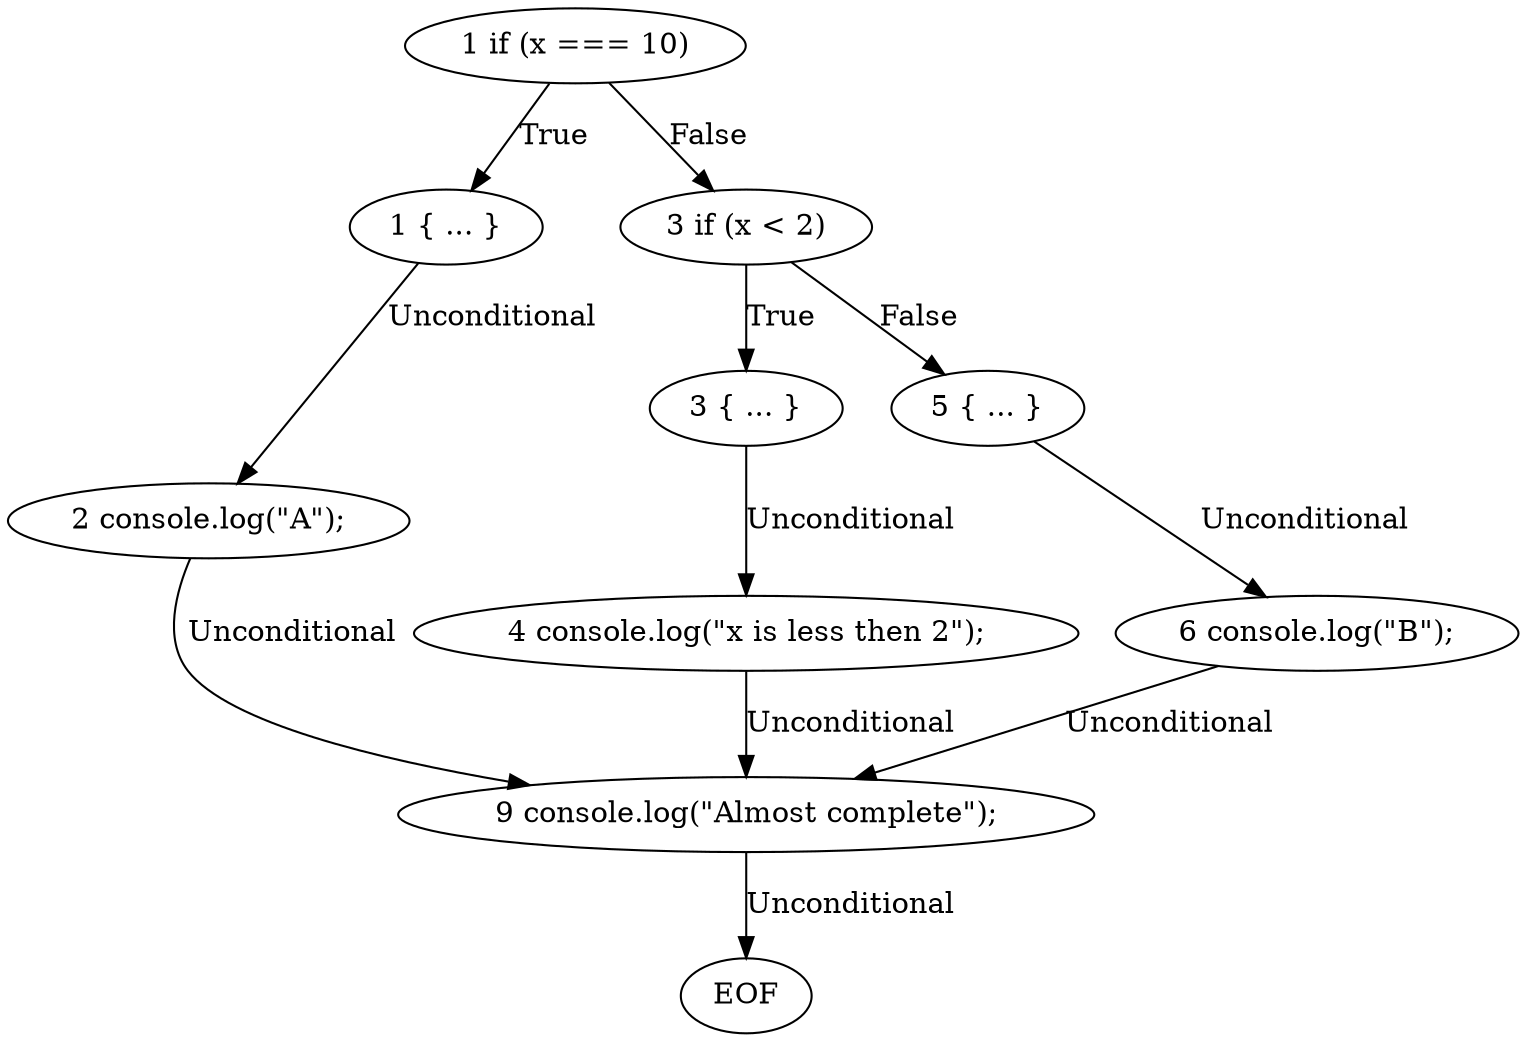 digraph cfg {
  "0" [ label = "1 if (x === 10)" ];
  "1" [ label = "1 { ... }" ];
  "2" [ label = "2 console.log(\"A\");" ];
  "3" [ label = "3 if (x < 2)" ];
  "4" [ label = "3 { ... }" ];
  "5" [ label = "4 console.log(\"x is less then 2\");" ];
  "6" [ label = "5 { ... }" ];
  "7" [ label = "6 console.log(\"B\");" ];
  "8" [ label = "9 console.log(\"Almost complete\");" ];
  "9" [ label = "EOF" ];
  "0" -> "1" [ label = "True" ];
  "0" -> "3" [ label = "False" ];
  "1" -> "2" [ label = "Unconditional" ];
  "2" -> "8" [ label = "Unconditional" ];
  "3" -> "4" [ label = "True" ];
  "3" -> "6" [ label = "False" ];
  "4" -> "5" [ label = "Unconditional" ];
  "5" -> "8" [ label = "Unconditional" ];
  "6" -> "7" [ label = "Unconditional" ];
  "7" -> "8" [ label = "Unconditional" ];
  "8" -> "9" [ label = "Unconditional" ];
}